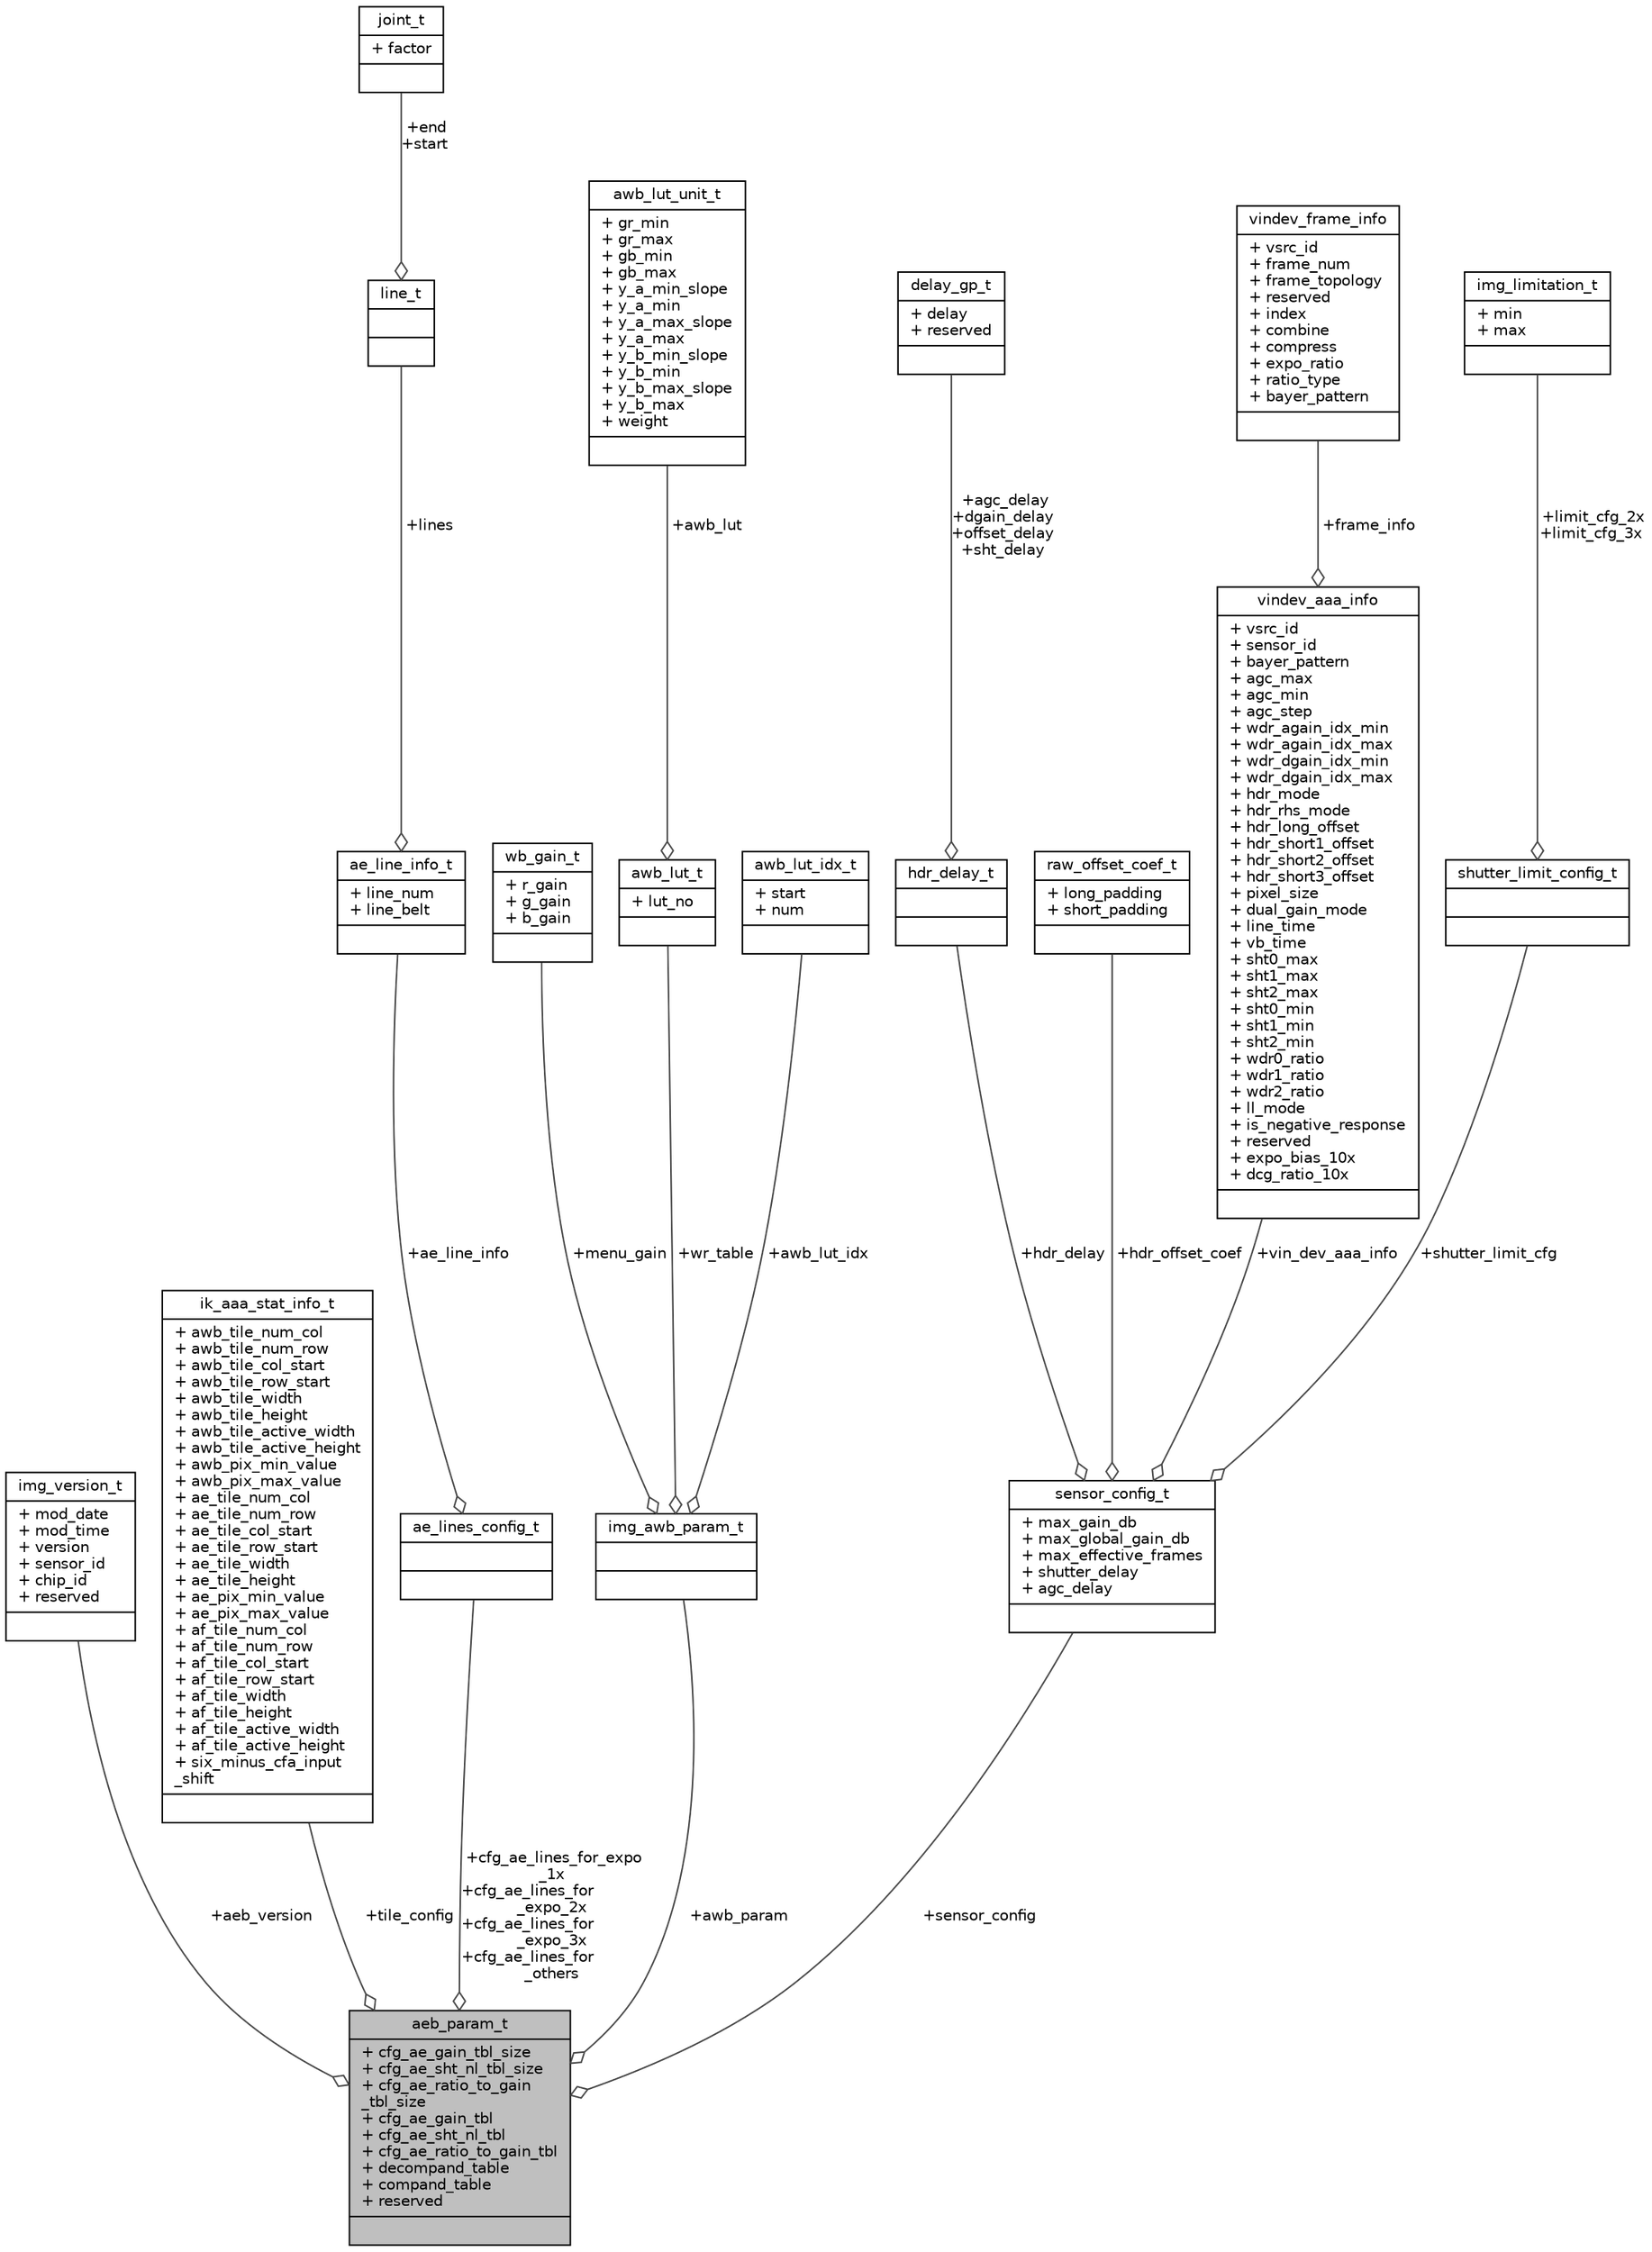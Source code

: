 digraph "aeb_param_t"
{
 // INTERACTIVE_SVG=YES
 // LATEX_PDF_SIZE
  bgcolor="transparent";
  edge [fontname="Helvetica",fontsize="10",labelfontname="Helvetica",labelfontsize="10"];
  node [fontname="Helvetica",fontsize="10",shape=record];
  Node1 [label="{aeb_param_t\n|+ cfg_ae_gain_tbl_size\l+ cfg_ae_sht_nl_tbl_size\l+ cfg_ae_ratio_to_gain\l_tbl_size\l+ cfg_ae_gain_tbl\l+ cfg_ae_sht_nl_tbl\l+ cfg_ae_ratio_to_gain_tbl\l+ decompand_table\l+ compand_table\l+ reserved\l|}",height=0.2,width=0.4,color="black", fillcolor="grey75", style="filled", fontcolor="black",tooltip=" "];
  Node2 -> Node1 [color="grey25",fontsize="10",style="solid",label=" +aeb_version" ,arrowhead="odiamond",fontname="Helvetica"];
  Node2 [label="{img_version_t\n|+ mod_date\l+ mod_time\l+ version\l+ sensor_id\l+ chip_id\l+ reserved\l|}",height=0.2,width=0.4,color="black",URL="$db/dfd/structimg__version__t.html",tooltip="Description of version information for ADJ file."];
  Node3 -> Node1 [color="grey25",fontsize="10",style="solid",label=" +tile_config" ,arrowhead="odiamond",fontname="Helvetica"];
  Node3 [label="{ik_aaa_stat_info_t\n|+ awb_tile_num_col\l+ awb_tile_num_row\l+ awb_tile_col_start\l+ awb_tile_row_start\l+ awb_tile_width\l+ awb_tile_height\l+ awb_tile_active_width\l+ awb_tile_active_height\l+ awb_pix_min_value\l+ awb_pix_max_value\l+ ae_tile_num_col\l+ ae_tile_num_row\l+ ae_tile_col_start\l+ ae_tile_row_start\l+ ae_tile_width\l+ ae_tile_height\l+ ae_pix_min_value\l+ ae_pix_max_value\l+ af_tile_num_col\l+ af_tile_num_row\l+ af_tile_col_start\l+ af_tile_row_start\l+ af_tile_width\l+ af_tile_height\l+ af_tile_active_width\l+ af_tile_active_height\l+ six_minus_cfa_input\l_shift\l|}",height=0.2,width=0.4,color="black",URL="$d6/d0b/structik__aaa__stat__info__t.html",tooltip=" "];
  Node4 -> Node1 [color="grey25",fontsize="10",style="solid",label=" +cfg_ae_lines_for_expo\l_1x\n+cfg_ae_lines_for\l_expo_2x\n+cfg_ae_lines_for\l_expo_3x\n+cfg_ae_lines_for\l_others" ,arrowhead="odiamond",fontname="Helvetica"];
  Node4 [label="{ae_lines_config_t\n||}",height=0.2,width=0.4,color="black",URL="$df/d66/structae__lines__config__t.html",tooltip="Description of AE LINE configuration."];
  Node5 -> Node4 [color="grey25",fontsize="10",style="solid",label=" +ae_line_info" ,arrowhead="odiamond",fontname="Helvetica"];
  Node5 [label="{ae_line_info_t\n|+ line_num\l+ line_belt\l|}",height=0.2,width=0.4,color="black",URL="$d5/d66/structae__line__info__t.html",tooltip="Description of AE LINE configuration for one exposure frame."];
  Node6 -> Node5 [color="grey25",fontsize="10",style="solid",label=" +lines" ,arrowhead="odiamond",fontname="Helvetica"];
  Node6 [label="{line_t\n||}",height=0.2,width=0.4,color="black",URL="$dd/d43/structline__t.html",tooltip="Description of an AE LINE."];
  Node7 -> Node6 [color="grey25",fontsize="10",style="solid",label=" +end\n+start" ,arrowhead="odiamond",fontname="Helvetica"];
  Node7 [label="{joint_t\n|+ factor\l|}",height=0.2,width=0.4,color="black",URL="$d4/dcd/structjoint__t.html",tooltip="Description of an joint on AE LINE."];
  Node8 -> Node1 [color="grey25",fontsize="10",style="solid",label=" +awb_param" ,arrowhead="odiamond",fontname="Helvetica"];
  Node8 [label="{img_awb_param_t\n||}",height=0.2,width=0.4,color="black",URL="$d1/d46/structimg__awb__param__t.html",tooltip=" "];
  Node9 -> Node8 [color="grey25",fontsize="10",style="solid",label=" +menu_gain" ,arrowhead="odiamond",fontname="Helvetica"];
  Node9 [label="{wb_gain_t\n|+ r_gain\l+ g_gain\l+ b_gain\l|}",height=0.2,width=0.4,color="black",URL="$df/d9f/structwb__gain__t.html",tooltip="Description of wb_gain."];
  Node10 -> Node8 [color="grey25",fontsize="10",style="solid",label=" +wr_table" ,arrowhead="odiamond",fontname="Helvetica"];
  Node10 [label="{awb_lut_t\n|+ lut_no\l|}",height=0.2,width=0.4,color="black",URL="$d4/d6b/structawb__lut__t.html",tooltip=" "];
  Node11 -> Node10 [color="grey25",fontsize="10",style="solid",label=" +awb_lut" ,arrowhead="odiamond",fontname="Helvetica"];
  Node11 [label="{awb_lut_unit_t\n|+ gr_min\l+ gr_max\l+ gb_min\l+ gb_max\l+ y_a_min_slope\l+ y_a_min\l+ y_a_max_slope\l+ y_a_max\l+ y_b_min_slope\l+ y_b_min\l+ y_b_max_slope\l+ y_b_max\l+ weight\l|}",height=0.2,width=0.4,color="black",URL="$d1/d9d/structawb__lut__unit__t.html",tooltip=" "];
  Node12 -> Node8 [color="grey25",fontsize="10",style="solid",label=" +awb_lut_idx" ,arrowhead="odiamond",fontname="Helvetica"];
  Node12 [label="{awb_lut_idx_t\n|+ start\l+ num\l|}",height=0.2,width=0.4,color="black",URL="$d2/dcb/structawb__lut__idx__t.html",tooltip=" "];
  Node13 -> Node1 [color="grey25",fontsize="10",style="solid",label=" +sensor_config" ,arrowhead="odiamond",fontname="Helvetica"];
  Node13 [label="{sensor_config_t\n|+ max_gain_db\l+ max_global_gain_db\l+ max_effective_frames\l+ shutter_delay\l+ agc_delay\l|}",height=0.2,width=0.4,color="black",URL="$d0/d44/structsensor__config__t.html",tooltip=" "];
  Node14 -> Node13 [color="grey25",fontsize="10",style="solid",label=" +hdr_delay" ,arrowhead="odiamond",fontname="Helvetica"];
  Node14 [label="{hdr_delay_t\n||}",height=0.2,width=0.4,color="black",URL="$d9/d20/structhdr__delay__t.html",tooltip=" "];
  Node15 -> Node14 [color="grey25",fontsize="10",style="solid",label=" +agc_delay\n+dgain_delay\n+offset_delay\n+sht_delay" ,arrowhead="odiamond",fontname="Helvetica"];
  Node15 [label="{delay_gp_t\n|+ delay\l+ reserved\l|}",height=0.2,width=0.4,color="black",URL="$da/da7/structdelay__gp__t.html",tooltip=" "];
  Node16 -> Node13 [color="grey25",fontsize="10",style="solid",label=" +hdr_offset_coef" ,arrowhead="odiamond",fontname="Helvetica"];
  Node16 [label="{raw_offset_coef_t\n|+ long_padding\l+ short_padding\l|}",height=0.2,width=0.4,color="black",URL="$d8/d17/structraw__offset__coef__t.html",tooltip=" "];
  Node17 -> Node13 [color="grey25",fontsize="10",style="solid",label=" +vin_dev_aaa_info" ,arrowhead="odiamond",fontname="Helvetica"];
  Node17 [label="{vindev_aaa_info\n|+ vsrc_id\l+ sensor_id\l+ bayer_pattern\l+ agc_max\l+ agc_min\l+ agc_step\l+ wdr_again_idx_min\l+ wdr_again_idx_max\l+ wdr_dgain_idx_min\l+ wdr_dgain_idx_max\l+ hdr_mode\l+ hdr_rhs_mode\l+ hdr_long_offset\l+ hdr_short1_offset\l+ hdr_short2_offset\l+ hdr_short3_offset\l+ pixel_size\l+ dual_gain_mode\l+ line_time\l+ vb_time\l+ sht0_max\l+ sht1_max\l+ sht2_max\l+ sht0_min\l+ sht1_min\l+ sht2_min\l+ wdr0_ratio\l+ wdr1_ratio\l+ wdr2_ratio\l+ ll_mode\l+ is_negative_response\l+ reserved\l+ expo_bias_10x\l+ dcg_ratio_10x\l|}",height=0.2,width=0.4,color="black",URL="$d9/d73/structvindev__aaa__info.html",tooltip=" "];
  Node18 -> Node17 [color="grey25",fontsize="10",style="solid",label=" +frame_info" ,arrowhead="odiamond",fontname="Helvetica"];
  Node18 [label="{vindev_frame_info\n|+ vsrc_id\l+ frame_num\l+ frame_topology\l+ reserved\l+ index\l+ combine\l+ compress\l+ expo_ratio\l+ ratio_type\l+ bayer_pattern\l|}",height=0.2,width=0.4,color="black",URL="$d9/db0/structvindev__frame__info.html",tooltip=" "];
  Node19 -> Node13 [color="grey25",fontsize="10",style="solid",label=" +shutter_limit_cfg" ,arrowhead="odiamond",fontname="Helvetica"];
  Node19 [label="{shutter_limit_config_t\n||}",height=0.2,width=0.4,color="black",URL="$d8/d25/structshutter__limit__config__t.html",tooltip=" "];
  Node20 -> Node19 [color="grey25",fontsize="10",style="solid",label=" +limit_cfg_2x\n+limit_cfg_3x" ,arrowhead="odiamond",fontname="Helvetica"];
  Node20 [label="{img_limitation_t\n|+ min\l+ max\l|}",height=0.2,width=0.4,color="black",URL="$dc/d71/structimg__limitation__t.html",tooltip=" "];
}
